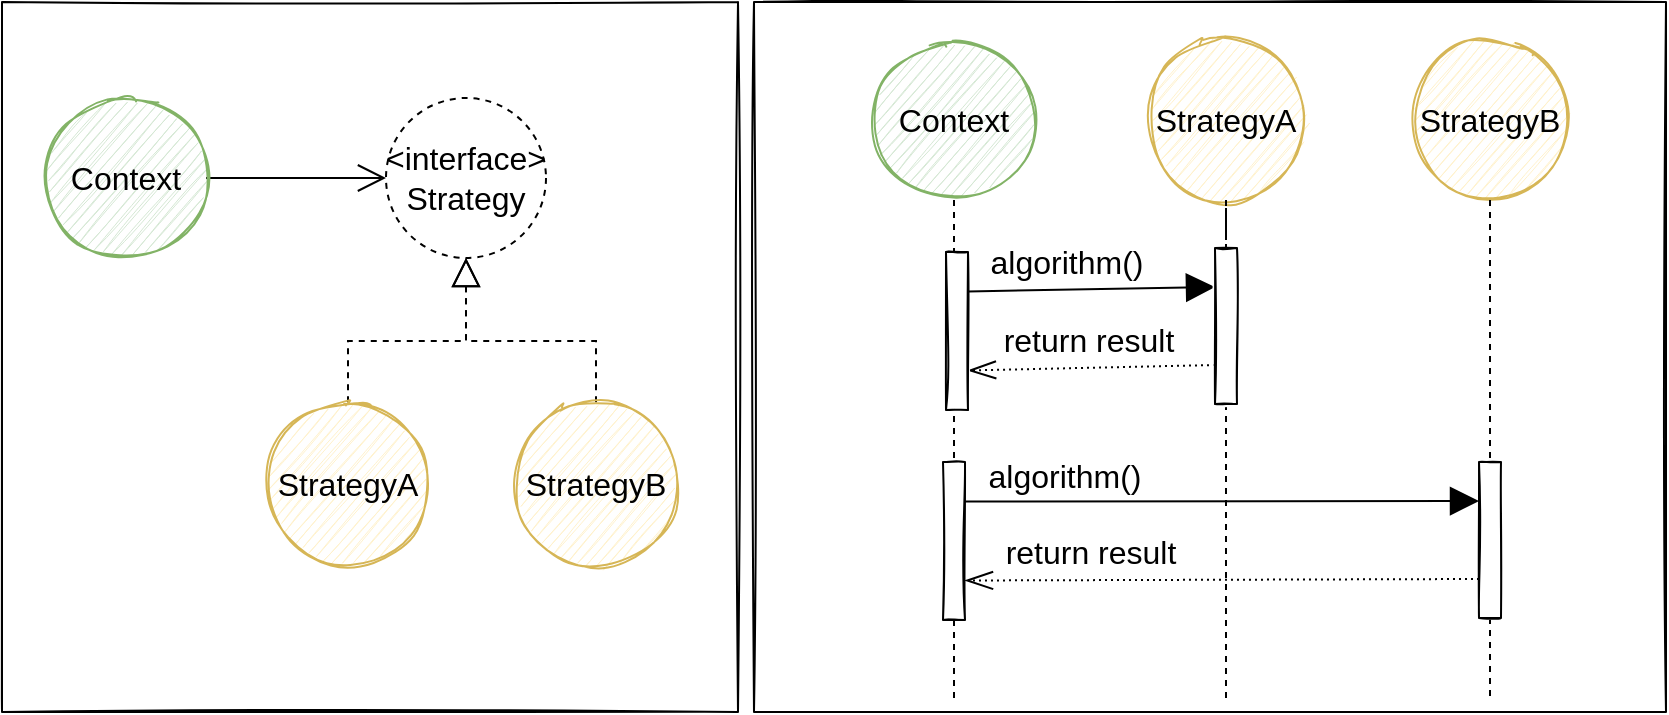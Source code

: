 <mxfile version="13.4.2" type="device"><diagram id="KGpbbsylwIoxOCU8X2y-" name="Page-1"><mxGraphModel dx="1510" dy="991" grid="0" gridSize="10" guides="1" tooltips="1" connect="1" arrows="1" fold="1" page="0" pageScale="1" pageWidth="827" pageHeight="1169" background="none" math="0" shadow="0"><root><mxCell id="0"/><mxCell id="1" parent="0"/><mxCell id="K6Eg5Agtm1aRL4uky0xz-25" value="" style="edgeStyle=orthogonalEdgeStyle;rounded=0;orthogonalLoop=1;jettySize=auto;html=1;dashed=1;startArrow=none;startFill=0;startSize=12;endArrow=none;endFill=0;endSize=6;fontSize=16;" edge="1" parent="1" source="K6Eg5Agtm1aRL4uky0xz-9" target="K6Eg5Agtm1aRL4uky0xz-24"><mxGeometry relative="1" as="geometry"><mxPoint x="429" y="86" as="sourcePoint"/><mxPoint x="429" y="336" as="targetPoint"/></mxGeometry></mxCell><mxCell id="K6Eg5Agtm1aRL4uky0xz-35" value="" style="rounded=0;whiteSpace=wrap;html=1;sketch=1;fontSize=16;fillColor=none;" vertex="1" parent="1"><mxGeometry x="329" y="-13" width="456" height="355" as="geometry"/></mxCell><mxCell id="K6Eg5Agtm1aRL4uky0xz-34" value="" style="rounded=0;whiteSpace=wrap;html=1;sketch=1;fontSize=16;fillColor=none;" vertex="1" parent="1"><mxGeometry x="-47" y="-13" width="368" height="355" as="geometry"/></mxCell><mxCell id="K6Eg5Agtm1aRL4uky0xz-3" value="" style="edgeStyle=orthogonalEdgeStyle;rounded=0;orthogonalLoop=1;jettySize=auto;html=1;endArrow=open;endFill=0;endSize=12;fontSize=16;" edge="1" parent="1" source="K6Eg5Agtm1aRL4uky0xz-1" target="K6Eg5Agtm1aRL4uky0xz-2"><mxGeometry relative="1" as="geometry"/></mxCell><mxCell id="K6Eg5Agtm1aRL4uky0xz-1" value="Context" style="ellipse;whiteSpace=wrap;html=1;aspect=fixed;sketch=1;fillColor=#d5e8d4;strokeColor=#82b366;fontSize=16;" vertex="1" parent="1"><mxGeometry x="-25" y="35" width="80" height="80" as="geometry"/></mxCell><mxCell id="K6Eg5Agtm1aRL4uky0xz-5" value="" style="edgeStyle=orthogonalEdgeStyle;rounded=0;orthogonalLoop=1;jettySize=auto;html=1;endArrow=none;endFill=0;endSize=6;startArrow=block;startFill=0;startSize=12;dashed=1;fontSize=16;" edge="1" parent="1" source="K6Eg5Agtm1aRL4uky0xz-2" target="K6Eg5Agtm1aRL4uky0xz-4"><mxGeometry relative="1" as="geometry"/></mxCell><mxCell id="K6Eg5Agtm1aRL4uky0xz-2" value="&amp;lt;interface&amp;gt;&lt;br style=&quot;font-size: 16px;&quot;&gt;Strategy" style="ellipse;whiteSpace=wrap;html=1;aspect=fixed;sketch=0;dashed=1;fontSize=16;" vertex="1" parent="1"><mxGeometry x="145" y="35" width="80" height="80" as="geometry"/></mxCell><mxCell id="K6Eg5Agtm1aRL4uky0xz-4" value="StrategyA" style="ellipse;whiteSpace=wrap;html=1;aspect=fixed;sketch=1;fillColor=#fff2cc;strokeColor=#d6b656;fontSize=16;" vertex="1" parent="1"><mxGeometry x="86" y="188" width="80" height="80" as="geometry"/></mxCell><mxCell id="K6Eg5Agtm1aRL4uky0xz-8" value="" style="edgeStyle=orthogonalEdgeStyle;rounded=0;orthogonalLoop=1;jettySize=auto;html=1;startArrow=block;startFill=0;startSize=12;endArrow=none;endFill=0;endSize=6;exitX=0.5;exitY=1;exitDx=0;exitDy=0;dashed=1;fontSize=16;" edge="1" parent="1" source="K6Eg5Agtm1aRL4uky0xz-2" target="K6Eg5Agtm1aRL4uky0xz-7"><mxGeometry relative="1" as="geometry"><mxPoint x="254" y="188" as="sourcePoint"/></mxGeometry></mxCell><mxCell id="K6Eg5Agtm1aRL4uky0xz-7" value="StrategyB" style="ellipse;whiteSpace=wrap;html=1;aspect=fixed;sketch=1;fillColor=#fff2cc;strokeColor=#d6b656;fontSize=16;" vertex="1" parent="1"><mxGeometry x="210" y="188" width="80" height="80" as="geometry"/></mxCell><mxCell id="K6Eg5Agtm1aRL4uky0xz-11" value="" style="edgeStyle=orthogonalEdgeStyle;rounded=0;orthogonalLoop=1;jettySize=auto;html=1;dashed=1;startArrow=none;startFill=0;startSize=12;endArrow=none;endFill=0;endSize=6;fontSize=16;" edge="1" parent="1" source="K6Eg5Agtm1aRL4uky0xz-24"><mxGeometry relative="1" as="geometry"><mxPoint x="429" y="336" as="targetPoint"/></mxGeometry></mxCell><mxCell id="K6Eg5Agtm1aRL4uky0xz-9" value="Context" style="ellipse;whiteSpace=wrap;html=1;aspect=fixed;sketch=1;fillColor=#d5e8d4;strokeColor=#82b366;fontSize=16;" vertex="1" parent="1"><mxGeometry x="389" y="6" width="80" height="80" as="geometry"/></mxCell><mxCell id="K6Eg5Agtm1aRL4uky0xz-14" value="" style="rounded=0;orthogonalLoop=1;jettySize=auto;html=1;startArrow=none;startFill=0;startSize=6;endArrow=block;endFill=1;endSize=12;exitX=1;exitY=0.25;exitDx=0;exitDy=0;entryX=0;entryY=0.25;entryDx=0;entryDy=0;fontSize=16;" edge="1" parent="1" source="K6Eg5Agtm1aRL4uky0xz-12" target="K6Eg5Agtm1aRL4uky0xz-13"><mxGeometry relative="1" as="geometry"/></mxCell><mxCell id="K6Eg5Agtm1aRL4uky0xz-19" value="algorithm()" style="edgeLabel;html=1;align=center;verticalAlign=middle;resizable=0;points=[];fontSize=16;" vertex="1" connectable="0" parent="K6Eg5Agtm1aRL4uky0xz-14"><mxGeometry x="-0.731" y="2" relative="1" as="geometry"><mxPoint x="32.04" y="-12.44" as="offset"/></mxGeometry></mxCell><mxCell id="K6Eg5Agtm1aRL4uky0xz-17" value="" style="edgeStyle=orthogonalEdgeStyle;rounded=0;orthogonalLoop=1;jettySize=auto;html=1;dashed=1;startArrow=none;startFill=0;startSize=12;endArrow=none;endFill=0;endSize=6;fontSize=16;" edge="1" parent="1" source="K6Eg5Agtm1aRL4uky0xz-13"><mxGeometry relative="1" as="geometry"><mxPoint x="565" y="336" as="targetPoint"/></mxGeometry></mxCell><mxCell id="K6Eg5Agtm1aRL4uky0xz-15" value="StrategyA" style="ellipse;whiteSpace=wrap;html=1;aspect=fixed;sketch=1;fillColor=#fff2cc;strokeColor=#d6b656;fontSize=16;" vertex="1" parent="1"><mxGeometry x="525" y="6" width="80" height="80" as="geometry"/></mxCell><mxCell id="K6Eg5Agtm1aRL4uky0xz-21" value="" style="edgeStyle=none;rounded=0;orthogonalLoop=1;jettySize=auto;html=1;startArrow=none;startFill=0;startSize=6;endArrow=openThin;endFill=0;endSize=12;fontSize=16;dashed=1;dashPattern=1 2;exitX=0;exitY=0.75;exitDx=0;exitDy=0;entryX=1;entryY=0.75;entryDx=0;entryDy=0;" edge="1" parent="1" source="K6Eg5Agtm1aRL4uky0xz-13" target="K6Eg5Agtm1aRL4uky0xz-12"><mxGeometry relative="1" as="geometry"><mxPoint x="479.5" y="164" as="targetPoint"/></mxGeometry></mxCell><mxCell id="K6Eg5Agtm1aRL4uky0xz-22" value="return result" style="edgeLabel;html=1;align=center;verticalAlign=middle;resizable=0;points=[];fontSize=16;" vertex="1" connectable="0" parent="K6Eg5Agtm1aRL4uky0xz-21"><mxGeometry x="0.428" y="-3" relative="1" as="geometry"><mxPoint x="24.51" y="-11.79" as="offset"/></mxGeometry></mxCell><mxCell id="K6Eg5Agtm1aRL4uky0xz-13" value="" style="rounded=0;whiteSpace=wrap;html=1;sketch=1;fontSize=16;" vertex="1" parent="1"><mxGeometry x="559.5" y="110" width="11" height="78" as="geometry"/></mxCell><mxCell id="K6Eg5Agtm1aRL4uky0xz-18" value="" style="edgeStyle=orthogonalEdgeStyle;rounded=0;orthogonalLoop=1;jettySize=auto;html=1;dashed=1;startArrow=none;startFill=0;startSize=12;endArrow=none;endFill=0;endSize=6;fontSize=16;" edge="1" parent="1" source="K6Eg5Agtm1aRL4uky0xz-15" target="K6Eg5Agtm1aRL4uky0xz-13"><mxGeometry relative="1" as="geometry"><mxPoint x="565" y="86" as="sourcePoint"/><mxPoint x="565" y="336" as="targetPoint"/></mxGeometry></mxCell><mxCell id="K6Eg5Agtm1aRL4uky0xz-24" value="" style="rounded=0;whiteSpace=wrap;html=1;sketch=1;fontSize=16;" vertex="1" parent="1"><mxGeometry x="423.5" y="217" width="11" height="79" as="geometry"/></mxCell><mxCell id="K6Eg5Agtm1aRL4uky0xz-26" value="" style="edgeStyle=orthogonalEdgeStyle;rounded=0;orthogonalLoop=1;jettySize=auto;html=1;dashed=1;startArrow=none;startFill=0;startSize=12;endArrow=none;endFill=0;endSize=6;fontSize=16;" edge="1" parent="1" source="K6Eg5Agtm1aRL4uky0xz-28"><mxGeometry relative="1" as="geometry"><mxPoint x="697" y="336" as="targetPoint"/></mxGeometry></mxCell><mxCell id="K6Eg5Agtm1aRL4uky0xz-27" value="StrategyB" style="ellipse;whiteSpace=wrap;html=1;aspect=fixed;sketch=1;fillColor=#fff2cc;strokeColor=#d6b656;fontSize=16;" vertex="1" parent="1"><mxGeometry x="657" y="6" width="80" height="80" as="geometry"/></mxCell><mxCell id="K6Eg5Agtm1aRL4uky0xz-28" value="" style="rounded=0;whiteSpace=wrap;html=1;sketch=1;fontSize=16;" vertex="1" parent="1"><mxGeometry x="691.5" y="217" width="11" height="78" as="geometry"/></mxCell><mxCell id="K6Eg5Agtm1aRL4uky0xz-29" value="" style="edgeStyle=orthogonalEdgeStyle;rounded=0;orthogonalLoop=1;jettySize=auto;html=1;dashed=1;startArrow=none;startFill=0;startSize=12;endArrow=none;endFill=0;endSize=6;fontSize=16;" edge="1" parent="1" source="K6Eg5Agtm1aRL4uky0xz-27" target="K6Eg5Agtm1aRL4uky0xz-28"><mxGeometry relative="1" as="geometry"><mxPoint x="697" y="86" as="sourcePoint"/><mxPoint x="697" y="336" as="targetPoint"/></mxGeometry></mxCell><mxCell id="K6Eg5Agtm1aRL4uky0xz-30" value="" style="rounded=0;orthogonalLoop=1;jettySize=auto;html=1;startArrow=none;startFill=0;startSize=6;endArrow=block;endFill=1;endSize=12;exitX=1;exitY=0.25;exitDx=0;exitDy=0;entryX=0;entryY=0.25;entryDx=0;entryDy=0;fontSize=16;" edge="1" parent="1" source="K6Eg5Agtm1aRL4uky0xz-24" target="K6Eg5Agtm1aRL4uky0xz-28"><mxGeometry relative="1" as="geometry"><mxPoint x="448.002" y="132.428" as="sourcePoint"/><mxPoint x="567.003" y="133.026" as="targetPoint"/></mxGeometry></mxCell><mxCell id="K6Eg5Agtm1aRL4uky0xz-31" value="algorithm()" style="edgeLabel;html=1;align=center;verticalAlign=middle;resizable=0;points=[];fontSize=16;" vertex="1" connectable="0" parent="K6Eg5Agtm1aRL4uky0xz-30"><mxGeometry x="-0.731" y="2" relative="1" as="geometry"><mxPoint x="14.5" y="-11.01" as="offset"/></mxGeometry></mxCell><mxCell id="K6Eg5Agtm1aRL4uky0xz-32" value="" style="edgeStyle=none;rounded=0;orthogonalLoop=1;jettySize=auto;html=1;startArrow=none;startFill=0;startSize=6;endArrow=openThin;endFill=0;endSize=12;fontSize=16;dashed=1;dashPattern=1 2;exitX=0;exitY=0.75;exitDx=0;exitDy=0;entryX=1;entryY=0.75;entryDx=0;entryDy=0;" edge="1" parent="1" source="K6Eg5Agtm1aRL4uky0xz-28" target="K6Eg5Agtm1aRL4uky0xz-24"><mxGeometry relative="1" as="geometry"><mxPoint x="569.5" y="178.5" as="sourcePoint"/><mxPoint x="446" y="181.25" as="targetPoint"/></mxGeometry></mxCell><mxCell id="K6Eg5Agtm1aRL4uky0xz-33" value="return result" style="edgeLabel;html=1;align=center;verticalAlign=middle;resizable=0;points=[];fontSize=16;" vertex="1" connectable="0" parent="K6Eg5Agtm1aRL4uky0xz-32"><mxGeometry x="0.428" y="-3" relative="1" as="geometry"><mxPoint x="-11.49" y="-11.04" as="offset"/></mxGeometry></mxCell><mxCell id="K6Eg5Agtm1aRL4uky0xz-12" value="" style="rounded=0;whiteSpace=wrap;html=1;sketch=1;fontSize=16;" vertex="1" parent="1"><mxGeometry x="425" y="112" width="11" height="79" as="geometry"/></mxCell></root></mxGraphModel></diagram></mxfile>
